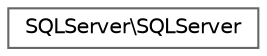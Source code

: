 digraph "Graphical Class Hierarchy"
{
 // LATEX_PDF_SIZE
  bgcolor="transparent";
  edge [fontname=Helvetica,fontsize=10,labelfontname=Helvetica,labelfontsize=10];
  node [fontname=Helvetica,fontsize=10,shape=box,height=0.2,width=0.4];
  rankdir="LR";
  Node0 [id="Node000000",label="SQLServer\\SQLServer",height=0.2,width=0.4,color="grey40", fillcolor="white", style="filled",URL="$classSQLServer_1_1SQLServer.html",tooltip=" "];
}
